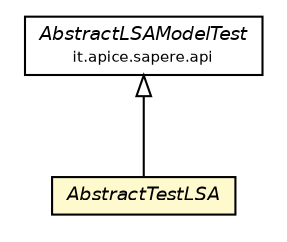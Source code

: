 #!/usr/local/bin/dot
#
# Class diagram 
# Generated by UmlGraph version 4.4 (http://www.spinellis.gr/sw/umlgraph)
#

digraph G {
	edge [fontname="Helvetica",fontsize=10,labelfontname="Helvetica",labelfontsize=10];
	node [fontname="Helvetica",fontsize=10,shape=plaintext];
	// it.apice.sapere.api.AbstractLSAModelTest
	c570 [label=<<table border="0" cellborder="1" cellspacing="0" cellpadding="2" port="p" href="../AbstractLSAModelTest.html">
		<tr><td><table border="0" cellspacing="0" cellpadding="1">
			<tr><td><font face="Helvetica-Oblique"> AbstractLSAModelTest </font></td></tr>
			<tr><td><font point-size="7.0"> it.apice.sapere.api </font></td></tr>
		</table></td></tr>
		</table>>, fontname="Helvetica", fontcolor="black", fontsize=9.0];
	// it.apice.sapere.api.lsas.AbstractTestLSA
	c578 [label=<<table border="0" cellborder="1" cellspacing="0" cellpadding="2" port="p" bgcolor="lemonChiffon" href="./AbstractTestLSA.html">
		<tr><td><table border="0" cellspacing="0" cellpadding="1">
			<tr><td><font face="Helvetica-Oblique"> AbstractTestLSA </font></td></tr>
		</table></td></tr>
		</table>>, fontname="Helvetica", fontcolor="black", fontsize=9.0];
	//it.apice.sapere.api.lsas.AbstractTestLSA extends it.apice.sapere.api.AbstractLSAModelTest
	c570:p -> c578:p [dir=back,arrowtail=empty];
}

